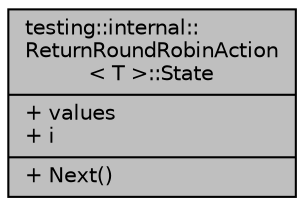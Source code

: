 digraph "testing::internal::ReturnRoundRobinAction&lt; T &gt;::State"
{
 // INTERACTIVE_SVG=YES
 // LATEX_PDF_SIZE
  edge [fontname="Helvetica",fontsize="10",labelfontname="Helvetica",labelfontsize="10"];
  node [fontname="Helvetica",fontsize="10",shape=record];
  Node1 [label="{testing::internal::\lReturnRoundRobinAction\l\< T \>::State\n|+ values\l+ i\l|+ Next()\l}",height=0.2,width=0.4,color="black", fillcolor="grey75", style="filled", fontcolor="black",tooltip=" "];
}
